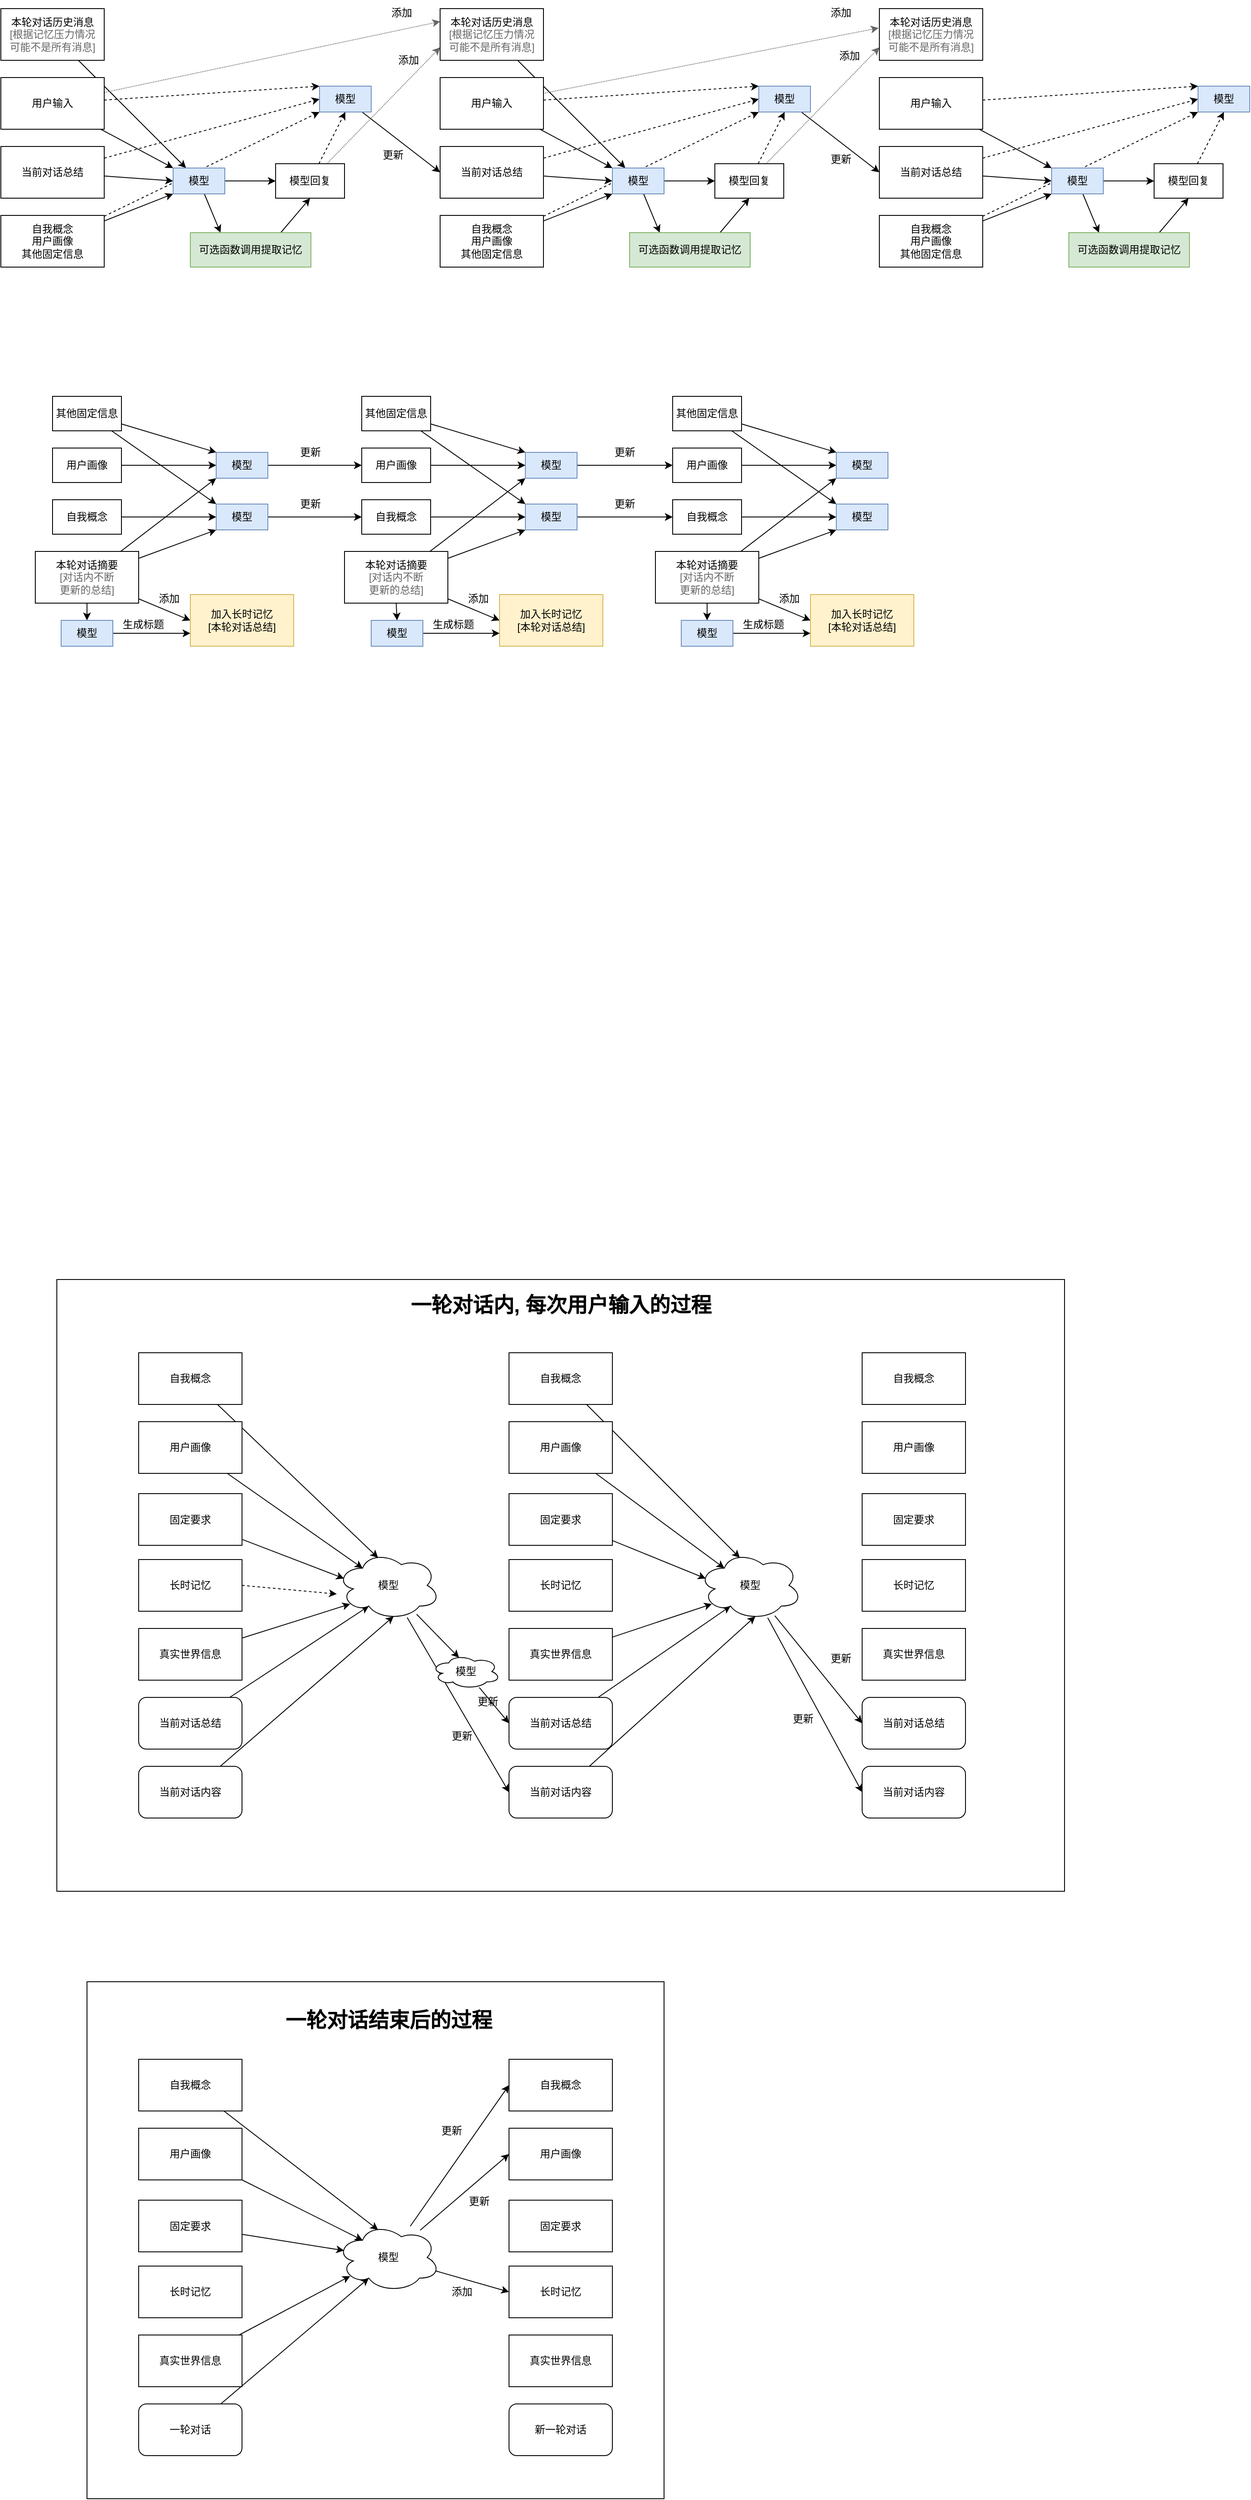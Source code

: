 <mxfile>
    <diagram id="7fxDRhzaZWtfy4DjNToR" name="第 1 页">
        <mxGraphModel dx="1124" dy="1665" grid="1" gridSize="10" guides="1" tooltips="1" connect="1" arrows="1" fold="1" page="1" pageScale="1" pageWidth="827" pageHeight="1169" math="0" shadow="0">
            <root>
                <mxCell id="0"/>
                <mxCell id="1" parent="0"/>
                <mxCell id="296" style="edgeStyle=none;html=1;entryX=0.25;entryY=0;entryDx=0;entryDy=0;strokeColor=#000000;fontColor=#666666;" parent="1" source="286" target="214" edge="1">
                    <mxGeometry relative="1" as="geometry"/>
                </mxCell>
                <mxCell id="285" style="edgeStyle=none;html=1;entryX=0.25;entryY=0;entryDx=0;entryDy=0;fontColor=#666666;" parent="1" source="284" target="192" edge="1">
                    <mxGeometry relative="1" as="geometry"/>
                </mxCell>
                <mxCell id="139" value="" style="whiteSpace=wrap;html=1;" parent="1" vertex="1">
                    <mxGeometry x="145" y="1475" width="1170" height="710" as="geometry"/>
                </mxCell>
                <mxCell id="132" style="edgeStyle=none;html=1;entryX=0.4;entryY=0.1;entryDx=0;entryDy=0;entryPerimeter=0;" parent="1" source="109" target="130" edge="1">
                    <mxGeometry relative="1" as="geometry"/>
                </mxCell>
                <mxCell id="171" value="" style="whiteSpace=wrap;html=1;" parent="1" vertex="1">
                    <mxGeometry x="180" y="2290" width="670" height="600" as="geometry"/>
                </mxCell>
                <mxCell id="113" style="edgeStyle=none;html=1;entryX=0.4;entryY=0.1;entryDx=0;entryDy=0;entryPerimeter=0;" parent="1" source="101" target="105" edge="1">
                    <mxGeometry relative="1" as="geometry"/>
                </mxCell>
                <mxCell id="304" style="edgeStyle=none;html=1;entryX=0;entryY=0.5;entryDx=0;entryDy=0;" edge="1" parent="1" source="65" target="297">
                    <mxGeometry relative="1" as="geometry"/>
                </mxCell>
                <mxCell id="65" value="自我概念" style="whiteSpace=wrap;html=1;" parent="1" vertex="1">
                    <mxGeometry x="140" y="570" width="80" height="40" as="geometry"/>
                </mxCell>
                <mxCell id="302" style="edgeStyle=none;html=1;entryX=0;entryY=0.5;entryDx=0;entryDy=0;" edge="1" parent="1" source="66" target="69">
                    <mxGeometry relative="1" as="geometry"/>
                </mxCell>
                <mxCell id="66" value="用户画像" style="whiteSpace=wrap;html=1;" parent="1" vertex="1">
                    <mxGeometry x="140" y="510" width="80" height="40" as="geometry"/>
                </mxCell>
                <mxCell id="306" style="edgeStyle=none;html=1;entryX=0;entryY=0.5;entryDx=0;entryDy=0;" edge="1" parent="1" source="68" target="71">
                    <mxGeometry relative="1" as="geometry"/>
                </mxCell>
                <mxCell id="307" style="edgeStyle=none;html=1;entryX=0;entryY=1;entryDx=0;entryDy=0;" edge="1" parent="1" source="68" target="297">
                    <mxGeometry relative="1" as="geometry"/>
                </mxCell>
                <mxCell id="308" style="edgeStyle=none;html=1;entryX=0;entryY=1;entryDx=0;entryDy=0;" edge="1" parent="1" source="68" target="69">
                    <mxGeometry relative="1" as="geometry"/>
                </mxCell>
                <mxCell id="362" style="edgeStyle=none;html=1;exitX=0.5;exitY=1;exitDx=0;exitDy=0;entryX=0.5;entryY=0;entryDx=0;entryDy=0;" edge="1" parent="1" source="68" target="361">
                    <mxGeometry relative="1" as="geometry"/>
                </mxCell>
                <mxCell id="68" value="本轮对话摘要&lt;br&gt;&lt;font color=&quot;#666666&quot;&gt;[对话内不断&lt;br&gt;更新的总结]&lt;/font&gt;" style="whiteSpace=wrap;html=1;" parent="1" vertex="1">
                    <mxGeometry x="120" y="630" width="120" height="60" as="geometry"/>
                </mxCell>
                <mxCell id="303" style="edgeStyle=none;html=1;entryX=0;entryY=0.5;entryDx=0;entryDy=0;" edge="1" parent="1" source="69">
                    <mxGeometry relative="1" as="geometry">
                        <mxPoint x="499" y="530" as="targetPoint"/>
                    </mxGeometry>
                </mxCell>
                <mxCell id="69" value="模型" style="whiteSpace=wrap;html=1;fillColor=#dae8fc;strokeColor=#6c8ebf;" parent="1" vertex="1">
                    <mxGeometry x="330" y="515" width="60" height="30" as="geometry"/>
                </mxCell>
                <mxCell id="71" value="加入长时记忆&lt;br&gt;[本轮对话总结]" style="whiteSpace=wrap;html=1;fillColor=#fff2cc;strokeColor=#d6b656;" parent="1" vertex="1">
                    <mxGeometry x="300" y="680" width="120" height="60" as="geometry"/>
                </mxCell>
                <mxCell id="116" style="edgeStyle=none;html=1;dashed=1;exitX=1;exitY=0.5;exitDx=0;exitDy=0;" parent="1" source="98" edge="1">
                    <mxGeometry relative="1" as="geometry">
                        <mxPoint x="470" y="1840" as="targetPoint"/>
                    </mxGeometry>
                </mxCell>
                <mxCell id="98" value="长时记忆" style="whiteSpace=wrap;html=1;" parent="1" vertex="1">
                    <mxGeometry x="240" y="1800" width="120" height="60" as="geometry"/>
                </mxCell>
                <mxCell id="115" style="edgeStyle=none;html=1;entryX=0.07;entryY=0.4;entryDx=0;entryDy=0;entryPerimeter=0;" parent="1" source="99" target="105" edge="1">
                    <mxGeometry relative="1" as="geometry"/>
                </mxCell>
                <mxCell id="99" value="固定要求" style="whiteSpace=wrap;html=1;" parent="1" vertex="1">
                    <mxGeometry x="240" y="1723.5" width="120" height="60" as="geometry"/>
                </mxCell>
                <mxCell id="114" style="edgeStyle=none;html=1;entryX=0.25;entryY=0.25;entryDx=0;entryDy=0;entryPerimeter=0;" parent="1" source="100" target="105" edge="1">
                    <mxGeometry relative="1" as="geometry"/>
                </mxCell>
                <mxCell id="100" value="用户画像" style="whiteSpace=wrap;html=1;" parent="1" vertex="1">
                    <mxGeometry x="240" y="1640" width="120" height="60" as="geometry"/>
                </mxCell>
                <mxCell id="101" value="自我概念" style="whiteSpace=wrap;html=1;" parent="1" vertex="1">
                    <mxGeometry x="240" y="1560" width="120" height="60" as="geometry"/>
                </mxCell>
                <mxCell id="117" style="edgeStyle=none;html=1;entryX=0.13;entryY=0.77;entryDx=0;entryDy=0;entryPerimeter=0;" parent="1" source="102" target="105" edge="1">
                    <mxGeometry relative="1" as="geometry"/>
                </mxCell>
                <mxCell id="102" value="真实世界信息" style="whiteSpace=wrap;html=1;" parent="1" vertex="1">
                    <mxGeometry x="240" y="1880" width="120" height="60" as="geometry"/>
                </mxCell>
                <mxCell id="118" style="edgeStyle=none;html=1;entryX=0.31;entryY=0.8;entryDx=0;entryDy=0;entryPerimeter=0;" parent="1" source="103" target="105" edge="1">
                    <mxGeometry relative="1" as="geometry"/>
                </mxCell>
                <mxCell id="103" value="当前对话总结" style="rounded=1;whiteSpace=wrap;html=1;" parent="1" vertex="1">
                    <mxGeometry x="240" y="1960" width="120" height="60" as="geometry"/>
                </mxCell>
                <mxCell id="119" style="edgeStyle=none;html=1;entryX=0.55;entryY=0.95;entryDx=0;entryDy=0;entryPerimeter=0;" parent="1" source="104" target="105" edge="1">
                    <mxGeometry relative="1" as="geometry"/>
                </mxCell>
                <mxCell id="104" value="当前对话内容" style="rounded=1;whiteSpace=wrap;html=1;" parent="1" vertex="1">
                    <mxGeometry x="240" y="2040" width="120" height="60" as="geometry"/>
                </mxCell>
                <mxCell id="120" style="edgeStyle=none;html=1;entryX=0;entryY=0.5;entryDx=0;entryDy=0;" parent="1" source="105" target="112" edge="1">
                    <mxGeometry relative="1" as="geometry"/>
                </mxCell>
                <mxCell id="179" style="edgeStyle=none;html=1;entryX=0.4;entryY=0.1;entryDx=0;entryDy=0;entryPerimeter=0;" parent="1" source="105" target="177" edge="1">
                    <mxGeometry relative="1" as="geometry"/>
                </mxCell>
                <mxCell id="105" value="模型" style="ellipse;shape=cloud;whiteSpace=wrap;html=1;" parent="1" vertex="1">
                    <mxGeometry x="470" y="1790" width="120" height="80" as="geometry"/>
                </mxCell>
                <mxCell id="106" value="长时记忆" style="whiteSpace=wrap;html=1;" parent="1" vertex="1">
                    <mxGeometry x="670" y="1800" width="120" height="60" as="geometry"/>
                </mxCell>
                <mxCell id="134" style="edgeStyle=none;html=1;entryX=0.07;entryY=0.4;entryDx=0;entryDy=0;entryPerimeter=0;" parent="1" source="107" target="130" edge="1">
                    <mxGeometry relative="1" as="geometry"/>
                </mxCell>
                <mxCell id="107" value="固定要求" style="whiteSpace=wrap;html=1;" parent="1" vertex="1">
                    <mxGeometry x="670" y="1723.5" width="120" height="60" as="geometry"/>
                </mxCell>
                <mxCell id="133" style="edgeStyle=none;html=1;entryX=0.25;entryY=0.25;entryDx=0;entryDy=0;entryPerimeter=0;" parent="1" source="108" target="130" edge="1">
                    <mxGeometry relative="1" as="geometry"/>
                </mxCell>
                <mxCell id="108" value="用户画像" style="whiteSpace=wrap;html=1;" parent="1" vertex="1">
                    <mxGeometry x="670" y="1640" width="120" height="60" as="geometry"/>
                </mxCell>
                <mxCell id="109" value="自我概念" style="whiteSpace=wrap;html=1;" parent="1" vertex="1">
                    <mxGeometry x="670" y="1560" width="120" height="60" as="geometry"/>
                </mxCell>
                <mxCell id="136" style="edgeStyle=none;html=1;entryX=0.13;entryY=0.77;entryDx=0;entryDy=0;entryPerimeter=0;" parent="1" source="110" target="130" edge="1">
                    <mxGeometry relative="1" as="geometry"/>
                </mxCell>
                <mxCell id="110" value="真实世界信息" style="whiteSpace=wrap;html=1;" parent="1" vertex="1">
                    <mxGeometry x="670" y="1880" width="120" height="60" as="geometry"/>
                </mxCell>
                <mxCell id="135" style="edgeStyle=none;html=1;entryX=0.31;entryY=0.8;entryDx=0;entryDy=0;entryPerimeter=0;" parent="1" source="111" target="130" edge="1">
                    <mxGeometry relative="1" as="geometry"/>
                </mxCell>
                <mxCell id="111" value="当前对话总结" style="rounded=1;whiteSpace=wrap;html=1;" parent="1" vertex="1">
                    <mxGeometry x="670" y="1960" width="120" height="60" as="geometry"/>
                </mxCell>
                <mxCell id="131" style="edgeStyle=none;html=1;entryX=0.55;entryY=0.95;entryDx=0;entryDy=0;entryPerimeter=0;" parent="1" source="112" target="130" edge="1">
                    <mxGeometry relative="1" as="geometry"/>
                </mxCell>
                <mxCell id="112" value="当前对话内容" style="rounded=1;whiteSpace=wrap;html=1;" parent="1" vertex="1">
                    <mxGeometry x="670" y="2040" width="120" height="60" as="geometry"/>
                </mxCell>
                <mxCell id="122" value="更新" style="text;html=1;align=center;verticalAlign=middle;resizable=0;points=[];autosize=1;strokeColor=none;fillColor=none;" parent="1" vertex="1">
                    <mxGeometry x="590" y="1990" width="50" height="30" as="geometry"/>
                </mxCell>
                <mxCell id="123" value="长时记忆" style="whiteSpace=wrap;html=1;" parent="1" vertex="1">
                    <mxGeometry x="1080" y="1800" width="120" height="60" as="geometry"/>
                </mxCell>
                <mxCell id="124" value="固定要求" style="whiteSpace=wrap;html=1;" parent="1" vertex="1">
                    <mxGeometry x="1080" y="1723.5" width="120" height="60" as="geometry"/>
                </mxCell>
                <mxCell id="125" value="用户画像" style="whiteSpace=wrap;html=1;" parent="1" vertex="1">
                    <mxGeometry x="1080" y="1640" width="120" height="60" as="geometry"/>
                </mxCell>
                <mxCell id="126" value="自我概念" style="whiteSpace=wrap;html=1;" parent="1" vertex="1">
                    <mxGeometry x="1080" y="1560" width="120" height="60" as="geometry"/>
                </mxCell>
                <mxCell id="127" value="真实世界信息" style="whiteSpace=wrap;html=1;" parent="1" vertex="1">
                    <mxGeometry x="1080" y="1880" width="120" height="60" as="geometry"/>
                </mxCell>
                <mxCell id="128" value="当前对话总结" style="rounded=1;whiteSpace=wrap;html=1;" parent="1" vertex="1">
                    <mxGeometry x="1080" y="1960" width="120" height="60" as="geometry"/>
                </mxCell>
                <mxCell id="129" value="当前对话内容" style="rounded=1;whiteSpace=wrap;html=1;" parent="1" vertex="1">
                    <mxGeometry x="1080" y="2040" width="120" height="60" as="geometry"/>
                </mxCell>
                <mxCell id="137" style="edgeStyle=none;html=1;entryX=0;entryY=0.5;entryDx=0;entryDy=0;" parent="1" source="130" target="128" edge="1">
                    <mxGeometry relative="1" as="geometry"/>
                </mxCell>
                <mxCell id="175" style="edgeStyle=none;html=1;entryX=0;entryY=0.5;entryDx=0;entryDy=0;" parent="1" source="130" target="129" edge="1">
                    <mxGeometry relative="1" as="geometry"/>
                </mxCell>
                <mxCell id="130" value="模型" style="ellipse;shape=cloud;whiteSpace=wrap;html=1;" parent="1" vertex="1">
                    <mxGeometry x="890" y="1790" width="120" height="80" as="geometry"/>
                </mxCell>
                <mxCell id="138" value="更新" style="text;html=1;align=center;verticalAlign=middle;resizable=0;points=[];autosize=1;strokeColor=none;fillColor=none;" parent="1" vertex="1">
                    <mxGeometry x="986.25" y="1970" width="50" height="30" as="geometry"/>
                </mxCell>
                <mxCell id="140" value="&lt;b&gt;&lt;font style=&quot;font-size: 24px;&quot;&gt;一轮对话内, 每次用户输入的过程&lt;/font&gt;&lt;/b&gt;" style="text;strokeColor=none;align=center;fillColor=none;html=1;verticalAlign=middle;whiteSpace=wrap;rounded=0;" parent="1" vertex="1">
                    <mxGeometry x="473.75" y="1490" width="512.5" height="30" as="geometry"/>
                </mxCell>
                <mxCell id="142" value="长时记忆" style="whiteSpace=wrap;html=1;" parent="1" vertex="1">
                    <mxGeometry x="240" y="2620" width="120" height="60" as="geometry"/>
                </mxCell>
                <mxCell id="158" style="edgeStyle=none;html=1;entryX=0.07;entryY=0.4;entryDx=0;entryDy=0;entryPerimeter=0;fontSize=24;" parent="1" source="143" target="149" edge="1">
                    <mxGeometry relative="1" as="geometry"/>
                </mxCell>
                <mxCell id="143" value="固定要求" style="whiteSpace=wrap;html=1;" parent="1" vertex="1">
                    <mxGeometry x="240" y="2543.5" width="120" height="60" as="geometry"/>
                </mxCell>
                <mxCell id="157" style="edgeStyle=none;html=1;entryX=0.25;entryY=0.25;entryDx=0;entryDy=0;entryPerimeter=0;fontSize=24;" parent="1" source="144" target="149" edge="1">
                    <mxGeometry relative="1" as="geometry"/>
                </mxCell>
                <mxCell id="144" value="用户画像" style="whiteSpace=wrap;html=1;" parent="1" vertex="1">
                    <mxGeometry x="240" y="2460" width="120" height="60" as="geometry"/>
                </mxCell>
                <mxCell id="156" style="edgeStyle=none;html=1;entryX=0.4;entryY=0.1;entryDx=0;entryDy=0;entryPerimeter=0;fontSize=24;" parent="1" source="145" target="149" edge="1">
                    <mxGeometry relative="1" as="geometry"/>
                </mxCell>
                <mxCell id="145" value="自我概念" style="whiteSpace=wrap;html=1;" parent="1" vertex="1">
                    <mxGeometry x="240" y="2380" width="120" height="60" as="geometry"/>
                </mxCell>
                <mxCell id="160" style="edgeStyle=none;html=1;entryX=0.13;entryY=0.77;entryDx=0;entryDy=0;entryPerimeter=0;fontSize=24;" parent="1" source="146" target="149" edge="1">
                    <mxGeometry relative="1" as="geometry"/>
                </mxCell>
                <mxCell id="146" value="真实世界信息" style="whiteSpace=wrap;html=1;" parent="1" vertex="1">
                    <mxGeometry x="240" y="2700" width="120" height="60" as="geometry"/>
                </mxCell>
                <mxCell id="169" style="edgeStyle=none;html=1;fontSize=24;entryX=0.31;entryY=0.8;entryDx=0;entryDy=0;entryPerimeter=0;" parent="1" source="147" target="149" edge="1">
                    <mxGeometry relative="1" as="geometry">
                        <mxPoint x="536" y="2646" as="targetPoint"/>
                    </mxGeometry>
                </mxCell>
                <mxCell id="147" value="一轮对话" style="rounded=1;whiteSpace=wrap;html=1;" parent="1" vertex="1">
                    <mxGeometry x="240" y="2780" width="120" height="60" as="geometry"/>
                </mxCell>
                <mxCell id="162" style="edgeStyle=none;html=1;entryX=0;entryY=0.5;entryDx=0;entryDy=0;fontSize=24;" parent="1" source="149" target="153" edge="1">
                    <mxGeometry relative="1" as="geometry"/>
                </mxCell>
                <mxCell id="163" style="edgeStyle=none;html=1;entryX=0;entryY=0.5;entryDx=0;entryDy=0;fontSize=24;" parent="1" source="149" target="152" edge="1">
                    <mxGeometry relative="1" as="geometry"/>
                </mxCell>
                <mxCell id="164" style="edgeStyle=none;html=1;entryX=0;entryY=0.5;entryDx=0;entryDy=0;fontSize=24;" parent="1" source="149" target="150" edge="1">
                    <mxGeometry relative="1" as="geometry"/>
                </mxCell>
                <mxCell id="149" value="模型" style="ellipse;shape=cloud;whiteSpace=wrap;html=1;" parent="1" vertex="1">
                    <mxGeometry x="470" y="2570" width="120" height="80" as="geometry"/>
                </mxCell>
                <mxCell id="150" value="长时记忆" style="whiteSpace=wrap;html=1;" parent="1" vertex="1">
                    <mxGeometry x="670" y="2620" width="120" height="60" as="geometry"/>
                </mxCell>
                <mxCell id="151" value="固定要求" style="whiteSpace=wrap;html=1;" parent="1" vertex="1">
                    <mxGeometry x="670" y="2543.5" width="120" height="60" as="geometry"/>
                </mxCell>
                <mxCell id="152" value="用户画像" style="whiteSpace=wrap;html=1;" parent="1" vertex="1">
                    <mxGeometry x="670" y="2460" width="120" height="60" as="geometry"/>
                </mxCell>
                <mxCell id="153" value="自我概念" style="whiteSpace=wrap;html=1;" parent="1" vertex="1">
                    <mxGeometry x="670" y="2380" width="120" height="60" as="geometry"/>
                </mxCell>
                <mxCell id="154" value="真实世界信息" style="whiteSpace=wrap;html=1;" parent="1" vertex="1">
                    <mxGeometry x="670" y="2700" width="120" height="60" as="geometry"/>
                </mxCell>
                <mxCell id="166" value="更新" style="text;html=1;align=center;verticalAlign=middle;resizable=0;points=[];autosize=1;strokeColor=none;fillColor=none;" parent="1" vertex="1">
                    <mxGeometry x="610" y="2530" width="50" height="30" as="geometry"/>
                </mxCell>
                <mxCell id="167" value="更新" style="text;html=1;align=center;verticalAlign=middle;resizable=0;points=[];autosize=1;strokeColor=none;fillColor=none;" parent="1" vertex="1">
                    <mxGeometry x="577.5" y="2448" width="50" height="30" as="geometry"/>
                </mxCell>
                <mxCell id="168" value="添加" style="text;html=1;align=center;verticalAlign=middle;resizable=0;points=[];autosize=1;strokeColor=none;fillColor=none;" parent="1" vertex="1">
                    <mxGeometry x="590" y="2635" width="50" height="30" as="geometry"/>
                </mxCell>
                <mxCell id="170" value="新一轮对话" style="rounded=1;whiteSpace=wrap;html=1;" parent="1" vertex="1">
                    <mxGeometry x="670" y="2780" width="120" height="60" as="geometry"/>
                </mxCell>
                <mxCell id="172" value="&lt;b&gt;&lt;font style=&quot;font-size: 24px;&quot;&gt;一轮对话结束后的过程&lt;/font&gt;&lt;/b&gt;" style="text;strokeColor=none;align=center;fillColor=none;html=1;verticalAlign=middle;whiteSpace=wrap;rounded=0;" parent="1" vertex="1">
                    <mxGeometry x="273.75" y="2320" width="512.5" height="30" as="geometry"/>
                </mxCell>
                <mxCell id="174" value="更新" style="text;html=1;align=center;verticalAlign=middle;resizable=0;points=[];autosize=1;strokeColor=none;fillColor=none;" parent="1" vertex="1">
                    <mxGeometry x="620" y="1950" width="50" height="30" as="geometry"/>
                </mxCell>
                <mxCell id="176" value="更新" style="text;html=1;align=center;verticalAlign=middle;resizable=0;points=[];autosize=1;strokeColor=none;fillColor=none;" parent="1" vertex="1">
                    <mxGeometry x="1030" y="1900" width="50" height="30" as="geometry"/>
                </mxCell>
                <mxCell id="180" style="edgeStyle=none;html=1;entryX=0;entryY=0.5;entryDx=0;entryDy=0;" parent="1" source="177" target="111" edge="1">
                    <mxGeometry relative="1" as="geometry"/>
                </mxCell>
                <mxCell id="177" value="模型" style="ellipse;shape=cloud;whiteSpace=wrap;html=1;" parent="1" vertex="1">
                    <mxGeometry x="580" y="1910" width="80" height="40" as="geometry"/>
                </mxCell>
                <mxCell id="181" value="更新" style="text;html=1;align=center;verticalAlign=middle;resizable=0;points=[];autosize=1;strokeColor=none;fillColor=none;" parent="1" vertex="1">
                    <mxGeometry x="414" y="560" width="50" height="30" as="geometry"/>
                </mxCell>
                <mxCell id="187" value="更新" style="text;html=1;align=center;verticalAlign=middle;resizable=0;points=[];autosize=1;strokeColor=none;fillColor=none;" parent="1" vertex="1">
                    <mxGeometry x="414" y="500" width="50" height="30" as="geometry"/>
                </mxCell>
                <mxCell id="195" style="edgeStyle=none;html=1;entryX=0;entryY=0.5;entryDx=0;entryDy=0;" parent="1" source="189" target="192" edge="1">
                    <mxGeometry relative="1" as="geometry"/>
                </mxCell>
                <mxCell id="201" style="edgeStyle=none;html=1;entryX=0;entryY=0.5;entryDx=0;entryDy=0;dashed=1;" parent="1" source="189" target="193" edge="1">
                    <mxGeometry relative="1" as="geometry"/>
                </mxCell>
                <mxCell id="189" value="当前对话总结" style="whiteSpace=wrap;html=1;" parent="1" vertex="1">
                    <mxGeometry x="80" y="160" width="120" height="60" as="geometry"/>
                </mxCell>
                <mxCell id="196" style="edgeStyle=none;html=1;entryX=0;entryY=1;entryDx=0;entryDy=0;" parent="1" source="190" target="192" edge="1">
                    <mxGeometry relative="1" as="geometry"/>
                </mxCell>
                <mxCell id="202" style="edgeStyle=none;html=1;entryX=0;entryY=1;entryDx=0;entryDy=0;dashed=1;" parent="1" source="190" target="193" edge="1">
                    <mxGeometry relative="1" as="geometry"/>
                </mxCell>
                <mxCell id="190" value="自我概念&lt;br&gt;用户画像&lt;br&gt;其他固定信息" style="whiteSpace=wrap;html=1;" parent="1" vertex="1">
                    <mxGeometry x="80" y="240" width="120" height="60" as="geometry"/>
                </mxCell>
                <mxCell id="194" style="edgeStyle=none;html=1;entryX=0;entryY=0;entryDx=0;entryDy=0;" parent="1" source="191" target="192" edge="1">
                    <mxGeometry relative="1" as="geometry"/>
                </mxCell>
                <mxCell id="200" style="edgeStyle=none;html=1;entryX=0;entryY=0;entryDx=0;entryDy=0;dashed=1;" parent="1" source="191" target="193" edge="1">
                    <mxGeometry relative="1" as="geometry">
                        <mxPoint x="500" y="150.0" as="targetPoint"/>
                    </mxGeometry>
                </mxCell>
                <mxCell id="287" style="edgeStyle=none;html=1;entryX=0;entryY=0.25;entryDx=0;entryDy=0;fontColor=#666666;dashed=1;dashPattern=1 1;strokeColor=#666666;" parent="1" source="191" target="286" edge="1">
                    <mxGeometry relative="1" as="geometry"/>
                </mxCell>
                <mxCell id="191" value="用户输入" style="whiteSpace=wrap;html=1;" parent="1" vertex="1">
                    <mxGeometry x="80" y="80" width="120" height="60" as="geometry"/>
                </mxCell>
                <mxCell id="198" style="edgeStyle=none;html=1;entryX=0;entryY=0.5;entryDx=0;entryDy=0;" parent="1" source="192" target="197" edge="1">
                    <mxGeometry relative="1" as="geometry"/>
                </mxCell>
                <mxCell id="239" style="edgeStyle=none;html=1;entryX=0.25;entryY=0;entryDx=0;entryDy=0;" parent="1" source="192" target="238" edge="1">
                    <mxGeometry relative="1" as="geometry"/>
                </mxCell>
                <mxCell id="192" value="模型" style="whiteSpace=wrap;html=1;fillColor=#dae8fc;strokeColor=#6c8ebf;" parent="1" vertex="1">
                    <mxGeometry x="280" y="185" width="60" height="30" as="geometry"/>
                </mxCell>
                <mxCell id="218" style="edgeStyle=none;html=1;entryX=0;entryY=0.5;entryDx=0;entryDy=0;" parent="1" source="193" target="206" edge="1">
                    <mxGeometry relative="1" as="geometry"/>
                </mxCell>
                <mxCell id="193" value="模型" style="whiteSpace=wrap;html=1;fillColor=#dae8fc;strokeColor=#6c8ebf;" parent="1" vertex="1">
                    <mxGeometry x="450" y="90" width="60" height="30" as="geometry"/>
                </mxCell>
                <mxCell id="203" style="edgeStyle=none;html=1;entryX=0.5;entryY=1;entryDx=0;entryDy=0;dashed=1;" parent="1" source="197" target="193" edge="1">
                    <mxGeometry relative="1" as="geometry"/>
                </mxCell>
                <mxCell id="288" style="edgeStyle=none;html=1;entryX=0;entryY=0.75;entryDx=0;entryDy=0;dashed=1;dashPattern=1 1;fontColor=#666666;strokeColor=#666666;" parent="1" source="197" target="286" edge="1">
                    <mxGeometry relative="1" as="geometry"/>
                </mxCell>
                <mxCell id="197" value="模型回复" style="whiteSpace=wrap;html=1;" parent="1" vertex="1">
                    <mxGeometry x="399" y="180" width="80" height="40" as="geometry"/>
                </mxCell>
                <mxCell id="204" style="edgeStyle=none;html=1;entryX=0;entryY=0.5;entryDx=0;entryDy=0;" parent="1" source="206" target="214" edge="1">
                    <mxGeometry relative="1" as="geometry"/>
                </mxCell>
                <mxCell id="205" style="edgeStyle=none;html=1;entryX=0;entryY=0.5;entryDx=0;entryDy=0;dashed=1;" parent="1" source="206" target="215" edge="1">
                    <mxGeometry relative="1" as="geometry"/>
                </mxCell>
                <mxCell id="206" value="当前对话总结" style="whiteSpace=wrap;html=1;" parent="1" vertex="1">
                    <mxGeometry x="590" y="160" width="120" height="60" as="geometry"/>
                </mxCell>
                <mxCell id="207" style="edgeStyle=none;html=1;entryX=0;entryY=1;entryDx=0;entryDy=0;" parent="1" source="209" target="214" edge="1">
                    <mxGeometry relative="1" as="geometry"/>
                </mxCell>
                <mxCell id="208" style="edgeStyle=none;html=1;entryX=0;entryY=1;entryDx=0;entryDy=0;dashed=1;" parent="1" source="209" target="215" edge="1">
                    <mxGeometry relative="1" as="geometry"/>
                </mxCell>
                <mxCell id="209" value="自我概念&lt;br&gt;用户画像&lt;br&gt;其他固定信息" style="whiteSpace=wrap;html=1;" parent="1" vertex="1">
                    <mxGeometry x="590" y="240" width="120" height="60" as="geometry"/>
                </mxCell>
                <mxCell id="210" style="edgeStyle=none;html=1;entryX=0;entryY=0;entryDx=0;entryDy=0;" parent="1" source="212" target="214" edge="1">
                    <mxGeometry relative="1" as="geometry"/>
                </mxCell>
                <mxCell id="211" style="edgeStyle=none;html=1;entryX=0;entryY=0;entryDx=0;entryDy=0;dashed=1;" parent="1" source="212" target="215" edge="1">
                    <mxGeometry relative="1" as="geometry">
                        <mxPoint x="1010" y="150.0" as="targetPoint"/>
                    </mxGeometry>
                </mxCell>
                <mxCell id="293" style="edgeStyle=none;html=1;entryX=-0.008;entryY=0.375;entryDx=0;entryDy=0;entryPerimeter=0;dashed=1;dashPattern=1 1;strokeColor=#666666;fontColor=#666666;" parent="1" source="212" target="291" edge="1">
                    <mxGeometry relative="1" as="geometry"/>
                </mxCell>
                <mxCell id="212" value="用户输入" style="whiteSpace=wrap;html=1;" parent="1" vertex="1">
                    <mxGeometry x="590" y="80" width="120" height="60" as="geometry"/>
                </mxCell>
                <mxCell id="213" style="edgeStyle=none;html=1;entryX=0;entryY=0.5;entryDx=0;entryDy=0;" parent="1" source="214" target="217" edge="1">
                    <mxGeometry relative="1" as="geometry"/>
                </mxCell>
                <mxCell id="242" style="edgeStyle=none;html=1;entryX=0.25;entryY=0;entryDx=0;entryDy=0;" parent="1" source="214" target="241" edge="1">
                    <mxGeometry relative="1" as="geometry"/>
                </mxCell>
                <mxCell id="214" value="模型" style="whiteSpace=wrap;html=1;fillColor=#dae8fc;strokeColor=#6c8ebf;" parent="1" vertex="1">
                    <mxGeometry x="790" y="185" width="60" height="30" as="geometry"/>
                </mxCell>
                <mxCell id="237" style="edgeStyle=none;html=1;entryX=0;entryY=0.5;entryDx=0;entryDy=0;" parent="1" source="215" target="223" edge="1">
                    <mxGeometry relative="1" as="geometry"/>
                </mxCell>
                <mxCell id="215" value="模型" style="whiteSpace=wrap;html=1;fillColor=#dae8fc;strokeColor=#6c8ebf;" parent="1" vertex="1">
                    <mxGeometry x="960" y="90" width="60" height="30" as="geometry"/>
                </mxCell>
                <mxCell id="216" style="edgeStyle=none;html=1;entryX=0.5;entryY=1;entryDx=0;entryDy=0;dashed=1;" parent="1" source="217" target="215" edge="1">
                    <mxGeometry relative="1" as="geometry"/>
                </mxCell>
                <mxCell id="292" style="edgeStyle=none;html=1;entryX=0;entryY=0.75;entryDx=0;entryDy=0;dashed=1;dashPattern=1 1;strokeColor=#666666;fontColor=#666666;" parent="1" source="217" target="291" edge="1">
                    <mxGeometry relative="1" as="geometry"/>
                </mxCell>
                <mxCell id="217" value="模型回复" style="whiteSpace=wrap;html=1;" parent="1" vertex="1">
                    <mxGeometry x="909" y="180" width="80" height="40" as="geometry"/>
                </mxCell>
                <mxCell id="219" value="更新" style="text;html=1;align=center;verticalAlign=middle;resizable=0;points=[];autosize=1;strokeColor=none;fillColor=none;" parent="1" vertex="1">
                    <mxGeometry x="510" y="155" width="50" height="30" as="geometry"/>
                </mxCell>
                <mxCell id="221" style="edgeStyle=none;html=1;entryX=0;entryY=0.5;entryDx=0;entryDy=0;" parent="1" source="223" target="231" edge="1">
                    <mxGeometry relative="1" as="geometry"/>
                </mxCell>
                <mxCell id="222" style="edgeStyle=none;html=1;entryX=0;entryY=0.5;entryDx=0;entryDy=0;dashed=1;" parent="1" source="223" target="232" edge="1">
                    <mxGeometry relative="1" as="geometry"/>
                </mxCell>
                <mxCell id="223" value="当前对话总结" style="whiteSpace=wrap;html=1;" parent="1" vertex="1">
                    <mxGeometry x="1100" y="160" width="120" height="60" as="geometry"/>
                </mxCell>
                <mxCell id="224" style="edgeStyle=none;html=1;entryX=0;entryY=1;entryDx=0;entryDy=0;" parent="1" source="226" target="231" edge="1">
                    <mxGeometry relative="1" as="geometry"/>
                </mxCell>
                <mxCell id="225" style="edgeStyle=none;html=1;entryX=0;entryY=1;entryDx=0;entryDy=0;dashed=1;" parent="1" source="226" target="232" edge="1">
                    <mxGeometry relative="1" as="geometry"/>
                </mxCell>
                <mxCell id="226" value="自我概念&lt;br&gt;用户画像&lt;br&gt;其他固定信息" style="whiteSpace=wrap;html=1;" parent="1" vertex="1">
                    <mxGeometry x="1100" y="240" width="120" height="60" as="geometry"/>
                </mxCell>
                <mxCell id="227" style="edgeStyle=none;html=1;entryX=0;entryY=0;entryDx=0;entryDy=0;" parent="1" source="229" target="231" edge="1">
                    <mxGeometry relative="1" as="geometry"/>
                </mxCell>
                <mxCell id="228" style="edgeStyle=none;html=1;entryX=0;entryY=0;entryDx=0;entryDy=0;dashed=1;" parent="1" source="229" target="232" edge="1">
                    <mxGeometry relative="1" as="geometry">
                        <mxPoint x="1520" y="150.0" as="targetPoint"/>
                    </mxGeometry>
                </mxCell>
                <mxCell id="229" value="用户输入" style="whiteSpace=wrap;html=1;" parent="1" vertex="1">
                    <mxGeometry x="1100" y="80" width="120" height="60" as="geometry"/>
                </mxCell>
                <mxCell id="230" style="edgeStyle=none;html=1;entryX=0;entryY=0.5;entryDx=0;entryDy=0;" parent="1" source="231" target="234" edge="1">
                    <mxGeometry relative="1" as="geometry"/>
                </mxCell>
                <mxCell id="245" style="edgeStyle=none;html=1;entryX=0.25;entryY=0;entryDx=0;entryDy=0;" parent="1" source="231" target="244" edge="1">
                    <mxGeometry relative="1" as="geometry"/>
                </mxCell>
                <mxCell id="231" value="模型" style="whiteSpace=wrap;html=1;fillColor=#dae8fc;strokeColor=#6c8ebf;" parent="1" vertex="1">
                    <mxGeometry x="1300" y="185" width="60" height="30" as="geometry"/>
                </mxCell>
                <mxCell id="232" value="模型" style="whiteSpace=wrap;html=1;fillColor=#dae8fc;strokeColor=#6c8ebf;" parent="1" vertex="1">
                    <mxGeometry x="1470" y="90" width="60" height="30" as="geometry"/>
                </mxCell>
                <mxCell id="233" style="edgeStyle=none;html=1;entryX=0.5;entryY=1;entryDx=0;entryDy=0;dashed=1;" parent="1" source="234" target="232" edge="1">
                    <mxGeometry relative="1" as="geometry"/>
                </mxCell>
                <mxCell id="234" value="模型回复" style="whiteSpace=wrap;html=1;" parent="1" vertex="1">
                    <mxGeometry x="1419" y="180" width="80" height="40" as="geometry"/>
                </mxCell>
                <mxCell id="236" value="更新" style="text;html=1;align=center;verticalAlign=middle;resizable=0;points=[];autosize=1;strokeColor=none;fillColor=none;" parent="1" vertex="1">
                    <mxGeometry x="1030" y="160" width="50" height="30" as="geometry"/>
                </mxCell>
                <mxCell id="240" style="edgeStyle=none;html=1;exitX=0.75;exitY=0;exitDx=0;exitDy=0;entryX=0.5;entryY=1;entryDx=0;entryDy=0;" parent="1" source="238" target="197" edge="1">
                    <mxGeometry relative="1" as="geometry"/>
                </mxCell>
                <mxCell id="238" value="可选函数调用提取记忆" style="whiteSpace=wrap;html=1;fillColor=#d5e8d4;strokeColor=#82b366;" parent="1" vertex="1">
                    <mxGeometry x="300" y="260" width="140" height="40" as="geometry"/>
                </mxCell>
                <mxCell id="243" style="edgeStyle=none;html=1;exitX=0.75;exitY=0;exitDx=0;exitDy=0;entryX=0.5;entryY=1;entryDx=0;entryDy=0;" parent="1" source="241" target="217" edge="1">
                    <mxGeometry relative="1" as="geometry"/>
                </mxCell>
                <mxCell id="241" value="可选函数调用提取记忆" style="whiteSpace=wrap;html=1;fillColor=#d5e8d4;strokeColor=#82b366;" parent="1" vertex="1">
                    <mxGeometry x="810" y="260" width="140" height="40" as="geometry"/>
                </mxCell>
                <mxCell id="246" style="edgeStyle=none;html=1;exitX=0.75;exitY=0;exitDx=0;exitDy=0;entryX=0.5;entryY=1;entryDx=0;entryDy=0;" parent="1" source="244" target="234" edge="1">
                    <mxGeometry relative="1" as="geometry"/>
                </mxCell>
                <mxCell id="244" value="可选函数调用提取记忆" style="whiteSpace=wrap;html=1;fillColor=#d5e8d4;strokeColor=#82b366;" parent="1" vertex="1">
                    <mxGeometry x="1320" y="260" width="140" height="40" as="geometry"/>
                </mxCell>
                <mxCell id="309" style="edgeStyle=none;html=1;entryX=0;entryY=0;entryDx=0;entryDy=0;" edge="1" parent="1" source="247" target="69">
                    <mxGeometry relative="1" as="geometry"/>
                </mxCell>
                <mxCell id="310" style="edgeStyle=none;html=1;entryX=0;entryY=0;entryDx=0;entryDy=0;" edge="1" parent="1" source="247" target="297">
                    <mxGeometry relative="1" as="geometry"/>
                </mxCell>
                <mxCell id="247" value="其他固定信息" style="whiteSpace=wrap;html=1;" parent="1" vertex="1">
                    <mxGeometry x="140" y="450" width="80" height="40" as="geometry"/>
                </mxCell>
                <mxCell id="281" value="添加" style="text;html=1;align=center;verticalAlign=middle;resizable=0;points=[];autosize=1;strokeColor=none;fillColor=none;" parent="1" vertex="1">
                    <mxGeometry x="250" y="670" width="50" height="30" as="geometry"/>
                </mxCell>
                <mxCell id="284" value="本轮对话历史消息&lt;br&gt;&lt;font color=&quot;#666666&quot;&gt;[根据记忆压力情况&lt;br&gt;可能不是所有消息]&lt;/font&gt;" style="whiteSpace=wrap;html=1;" parent="1" vertex="1">
                    <mxGeometry x="80" width="120" height="60" as="geometry"/>
                </mxCell>
                <mxCell id="286" value="本轮对话历史消息&lt;br&gt;&lt;font color=&quot;#666666&quot;&gt;[根据记忆压力情况&lt;br&gt;可能不是所有消息]&lt;/font&gt;" style="whiteSpace=wrap;html=1;" parent="1" vertex="1">
                    <mxGeometry x="590" width="120" height="60" as="geometry"/>
                </mxCell>
                <mxCell id="289" value="添加" style="text;html=1;align=center;verticalAlign=middle;resizable=0;points=[];autosize=1;strokeColor=none;fillColor=none;" parent="1" vertex="1">
                    <mxGeometry x="520" y="-10" width="50" height="30" as="geometry"/>
                </mxCell>
                <mxCell id="290" value="添加" style="text;html=1;align=center;verticalAlign=middle;resizable=0;points=[];autosize=1;strokeColor=none;fillColor=none;" parent="1" vertex="1">
                    <mxGeometry x="527.5" y="45" width="50" height="30" as="geometry"/>
                </mxCell>
                <mxCell id="291" value="本轮对话历史消息&lt;br&gt;&lt;font color=&quot;#666666&quot;&gt;[根据记忆压力情况&lt;br&gt;可能不是所有消息]&lt;/font&gt;" style="whiteSpace=wrap;html=1;" parent="1" vertex="1">
                    <mxGeometry x="1100" width="120" height="60" as="geometry"/>
                </mxCell>
                <mxCell id="294" value="添加" style="text;html=1;align=center;verticalAlign=middle;resizable=0;points=[];autosize=1;strokeColor=none;fillColor=none;" parent="1" vertex="1">
                    <mxGeometry x="1030" y="-10" width="50" height="30" as="geometry"/>
                </mxCell>
                <mxCell id="295" value="添加" style="text;html=1;align=center;verticalAlign=middle;resizable=0;points=[];autosize=1;strokeColor=none;fillColor=none;" parent="1" vertex="1">
                    <mxGeometry x="1040" y="40" width="50" height="30" as="geometry"/>
                </mxCell>
                <mxCell id="305" style="edgeStyle=none;html=1;entryX=0;entryY=0.5;entryDx=0;entryDy=0;" edge="1" parent="1" source="297">
                    <mxGeometry relative="1" as="geometry">
                        <mxPoint x="499" y="590" as="targetPoint"/>
                    </mxGeometry>
                </mxCell>
                <mxCell id="297" value="模型" style="whiteSpace=wrap;html=1;fillColor=#dae8fc;strokeColor=#6c8ebf;" vertex="1" parent="1">
                    <mxGeometry x="330" y="575" width="60" height="30" as="geometry"/>
                </mxCell>
                <mxCell id="326" style="edgeStyle=none;html=1;entryX=0;entryY=0.5;entryDx=0;entryDy=0;" edge="1" parent="1" source="327" target="340">
                    <mxGeometry relative="1" as="geometry"/>
                </mxCell>
                <mxCell id="327" value="自我概念" style="whiteSpace=wrap;html=1;" vertex="1" parent="1">
                    <mxGeometry x="499" y="570" width="80" height="40" as="geometry"/>
                </mxCell>
                <mxCell id="328" style="edgeStyle=none;html=1;entryX=0;entryY=0.5;entryDx=0;entryDy=0;" edge="1" parent="1" source="329" target="334">
                    <mxGeometry relative="1" as="geometry"/>
                </mxCell>
                <mxCell id="329" value="用户画像" style="whiteSpace=wrap;html=1;" vertex="1" parent="1">
                    <mxGeometry x="499" y="510" width="80" height="40" as="geometry"/>
                </mxCell>
                <mxCell id="330" style="edgeStyle=none;html=1;entryX=0;entryY=0.5;entryDx=0;entryDy=0;" edge="1" parent="1" source="333" target="335">
                    <mxGeometry relative="1" as="geometry"/>
                </mxCell>
                <mxCell id="331" style="edgeStyle=none;html=1;entryX=0;entryY=1;entryDx=0;entryDy=0;" edge="1" parent="1" source="333" target="340">
                    <mxGeometry relative="1" as="geometry"/>
                </mxCell>
                <mxCell id="332" style="edgeStyle=none;html=1;entryX=0;entryY=1;entryDx=0;entryDy=0;" edge="1" parent="1" source="333" target="334">
                    <mxGeometry relative="1" as="geometry"/>
                </mxCell>
                <mxCell id="366" style="edgeStyle=none;html=1;exitX=0.5;exitY=1;exitDx=0;exitDy=0;entryX=0.5;entryY=0;entryDx=0;entryDy=0;" edge="1" parent="1" source="333" target="365">
                    <mxGeometry relative="1" as="geometry"/>
                </mxCell>
                <mxCell id="333" value="本轮对话摘要&lt;br&gt;&lt;font color=&quot;#666666&quot;&gt;[对话内不断&lt;br&gt;更新的总结]&lt;/font&gt;" style="whiteSpace=wrap;html=1;" vertex="1" parent="1">
                    <mxGeometry x="479" y="630" width="120" height="60" as="geometry"/>
                </mxCell>
                <mxCell id="357" style="edgeStyle=none;html=1;entryX=0;entryY=0.5;entryDx=0;entryDy=0;" edge="1" parent="1" source="334" target="344">
                    <mxGeometry relative="1" as="geometry"/>
                </mxCell>
                <mxCell id="334" value="模型" style="whiteSpace=wrap;html=1;fillColor=#dae8fc;strokeColor=#6c8ebf;" vertex="1" parent="1">
                    <mxGeometry x="689" y="515" width="60" height="30" as="geometry"/>
                </mxCell>
                <mxCell id="335" value="加入长时记忆&lt;br&gt;[本轮对话总结]" style="whiteSpace=wrap;html=1;fillColor=#fff2cc;strokeColor=#d6b656;" vertex="1" parent="1">
                    <mxGeometry x="659" y="680" width="120" height="60" as="geometry"/>
                </mxCell>
                <mxCell id="336" style="edgeStyle=none;html=1;entryX=0;entryY=0;entryDx=0;entryDy=0;" edge="1" parent="1" source="338" target="334">
                    <mxGeometry relative="1" as="geometry"/>
                </mxCell>
                <mxCell id="337" style="edgeStyle=none;html=1;entryX=0;entryY=0;entryDx=0;entryDy=0;" edge="1" parent="1" source="338" target="340">
                    <mxGeometry relative="1" as="geometry"/>
                </mxCell>
                <mxCell id="338" value="其他固定信息" style="whiteSpace=wrap;html=1;" vertex="1" parent="1">
                    <mxGeometry x="499" y="450" width="80" height="40" as="geometry"/>
                </mxCell>
                <mxCell id="339" value="添加" style="text;html=1;align=center;verticalAlign=middle;resizable=0;points=[];autosize=1;strokeColor=none;fillColor=none;" vertex="1" parent="1">
                    <mxGeometry x="609" y="670" width="50" height="30" as="geometry"/>
                </mxCell>
                <mxCell id="358" style="edgeStyle=none;html=1;entryX=0;entryY=0.5;entryDx=0;entryDy=0;" edge="1" parent="1" source="340" target="342">
                    <mxGeometry relative="1" as="geometry"/>
                </mxCell>
                <mxCell id="340" value="模型" style="whiteSpace=wrap;html=1;fillColor=#dae8fc;strokeColor=#6c8ebf;" vertex="1" parent="1">
                    <mxGeometry x="689" y="575" width="60" height="30" as="geometry"/>
                </mxCell>
                <mxCell id="341" style="edgeStyle=none;html=1;entryX=0;entryY=0.5;entryDx=0;entryDy=0;" edge="1" parent="1" source="342" target="355">
                    <mxGeometry relative="1" as="geometry"/>
                </mxCell>
                <mxCell id="342" value="自我概念" style="whiteSpace=wrap;html=1;" vertex="1" parent="1">
                    <mxGeometry x="860" y="570" width="80" height="40" as="geometry"/>
                </mxCell>
                <mxCell id="343" style="edgeStyle=none;html=1;entryX=0;entryY=0.5;entryDx=0;entryDy=0;" edge="1" parent="1" source="344" target="349">
                    <mxGeometry relative="1" as="geometry"/>
                </mxCell>
                <mxCell id="344" value="用户画像" style="whiteSpace=wrap;html=1;" vertex="1" parent="1">
                    <mxGeometry x="860" y="510" width="80" height="40" as="geometry"/>
                </mxCell>
                <mxCell id="345" style="edgeStyle=none;html=1;entryX=0;entryY=0.5;entryDx=0;entryDy=0;" edge="1" parent="1" source="348" target="350">
                    <mxGeometry relative="1" as="geometry"/>
                </mxCell>
                <mxCell id="346" style="edgeStyle=none;html=1;entryX=0;entryY=1;entryDx=0;entryDy=0;" edge="1" parent="1" source="348" target="355">
                    <mxGeometry relative="1" as="geometry"/>
                </mxCell>
                <mxCell id="347" style="edgeStyle=none;html=1;entryX=0;entryY=1;entryDx=0;entryDy=0;" edge="1" parent="1" source="348" target="349">
                    <mxGeometry relative="1" as="geometry"/>
                </mxCell>
                <mxCell id="368" style="edgeStyle=none;html=1;exitX=0.5;exitY=1;exitDx=0;exitDy=0;entryX=0.5;entryY=0;entryDx=0;entryDy=0;" edge="1" parent="1" source="348" target="364">
                    <mxGeometry relative="1" as="geometry"/>
                </mxCell>
                <mxCell id="348" value="本轮对话摘要&lt;br&gt;&lt;font color=&quot;#666666&quot;&gt;[对话内不断&lt;br&gt;更新的总结]&lt;/font&gt;" style="whiteSpace=wrap;html=1;" vertex="1" parent="1">
                    <mxGeometry x="840" y="630" width="120" height="60" as="geometry"/>
                </mxCell>
                <mxCell id="349" value="模型" style="whiteSpace=wrap;html=1;fillColor=#dae8fc;strokeColor=#6c8ebf;" vertex="1" parent="1">
                    <mxGeometry x="1050" y="515" width="60" height="30" as="geometry"/>
                </mxCell>
                <mxCell id="350" value="加入长时记忆&lt;br&gt;[本轮对话总结]" style="whiteSpace=wrap;html=1;fillColor=#fff2cc;strokeColor=#d6b656;" vertex="1" parent="1">
                    <mxGeometry x="1020" y="680" width="120" height="60" as="geometry"/>
                </mxCell>
                <mxCell id="351" style="edgeStyle=none;html=1;entryX=0;entryY=0;entryDx=0;entryDy=0;" edge="1" parent="1" source="353" target="349">
                    <mxGeometry relative="1" as="geometry"/>
                </mxCell>
                <mxCell id="352" style="edgeStyle=none;html=1;entryX=0;entryY=0;entryDx=0;entryDy=0;" edge="1" parent="1" source="353" target="355">
                    <mxGeometry relative="1" as="geometry"/>
                </mxCell>
                <mxCell id="353" value="其他固定信息" style="whiteSpace=wrap;html=1;" vertex="1" parent="1">
                    <mxGeometry x="860" y="450" width="80" height="40" as="geometry"/>
                </mxCell>
                <mxCell id="354" value="添加" style="text;html=1;align=center;verticalAlign=middle;resizable=0;points=[];autosize=1;strokeColor=none;fillColor=none;" vertex="1" parent="1">
                    <mxGeometry x="970" y="670" width="50" height="30" as="geometry"/>
                </mxCell>
                <mxCell id="355" value="模型" style="whiteSpace=wrap;html=1;fillColor=#dae8fc;strokeColor=#6c8ebf;" vertex="1" parent="1">
                    <mxGeometry x="1050" y="575" width="60" height="30" as="geometry"/>
                </mxCell>
                <mxCell id="359" value="更新" style="text;html=1;align=center;verticalAlign=middle;resizable=0;points=[];autosize=1;strokeColor=none;fillColor=none;" vertex="1" parent="1">
                    <mxGeometry x="779" y="500" width="50" height="30" as="geometry"/>
                </mxCell>
                <mxCell id="360" value="更新" style="text;html=1;align=center;verticalAlign=middle;resizable=0;points=[];autosize=1;strokeColor=none;fillColor=none;" vertex="1" parent="1">
                    <mxGeometry x="779" y="560" width="50" height="30" as="geometry"/>
                </mxCell>
                <mxCell id="363" style="edgeStyle=none;html=1;entryX=0;entryY=0.75;entryDx=0;entryDy=0;" edge="1" parent="1" source="361" target="71">
                    <mxGeometry relative="1" as="geometry"/>
                </mxCell>
                <mxCell id="361" value="模型" style="whiteSpace=wrap;html=1;fillColor=#dae8fc;strokeColor=#6c8ebf;" vertex="1" parent="1">
                    <mxGeometry x="150" y="710" width="60" height="30" as="geometry"/>
                </mxCell>
                <mxCell id="369" style="edgeStyle=none;html=1;entryX=0;entryY=0.75;entryDx=0;entryDy=0;" edge="1" parent="1" source="364" target="350">
                    <mxGeometry relative="1" as="geometry"/>
                </mxCell>
                <mxCell id="364" value="模型" style="whiteSpace=wrap;html=1;fillColor=#dae8fc;strokeColor=#6c8ebf;" vertex="1" parent="1">
                    <mxGeometry x="870" y="710" width="60" height="30" as="geometry"/>
                </mxCell>
                <mxCell id="367" style="edgeStyle=none;html=1;entryX=0;entryY=0.75;entryDx=0;entryDy=0;" edge="1" parent="1" source="365" target="335">
                    <mxGeometry relative="1" as="geometry"/>
                </mxCell>
                <mxCell id="365" value="模型" style="whiteSpace=wrap;html=1;fillColor=#dae8fc;strokeColor=#6c8ebf;" vertex="1" parent="1">
                    <mxGeometry x="510" y="710" width="60" height="30" as="geometry"/>
                </mxCell>
                <mxCell id="370" value="生成标题" style="text;html=1;align=center;verticalAlign=middle;resizable=0;points=[];autosize=1;strokeColor=none;fillColor=none;" vertex="1" parent="1">
                    <mxGeometry x="210" y="700" width="70" height="30" as="geometry"/>
                </mxCell>
                <mxCell id="371" value="生成标题" style="text;html=1;align=center;verticalAlign=middle;resizable=0;points=[];autosize=1;strokeColor=none;fillColor=none;" vertex="1" parent="1">
                    <mxGeometry x="570" y="700" width="70" height="30" as="geometry"/>
                </mxCell>
                <mxCell id="372" value="生成标题" style="text;html=1;align=center;verticalAlign=middle;resizable=0;points=[];autosize=1;strokeColor=none;fillColor=none;" vertex="1" parent="1">
                    <mxGeometry x="930" y="700" width="70" height="30" as="geometry"/>
                </mxCell>
            </root>
        </mxGraphModel>
    </diagram>
</mxfile>